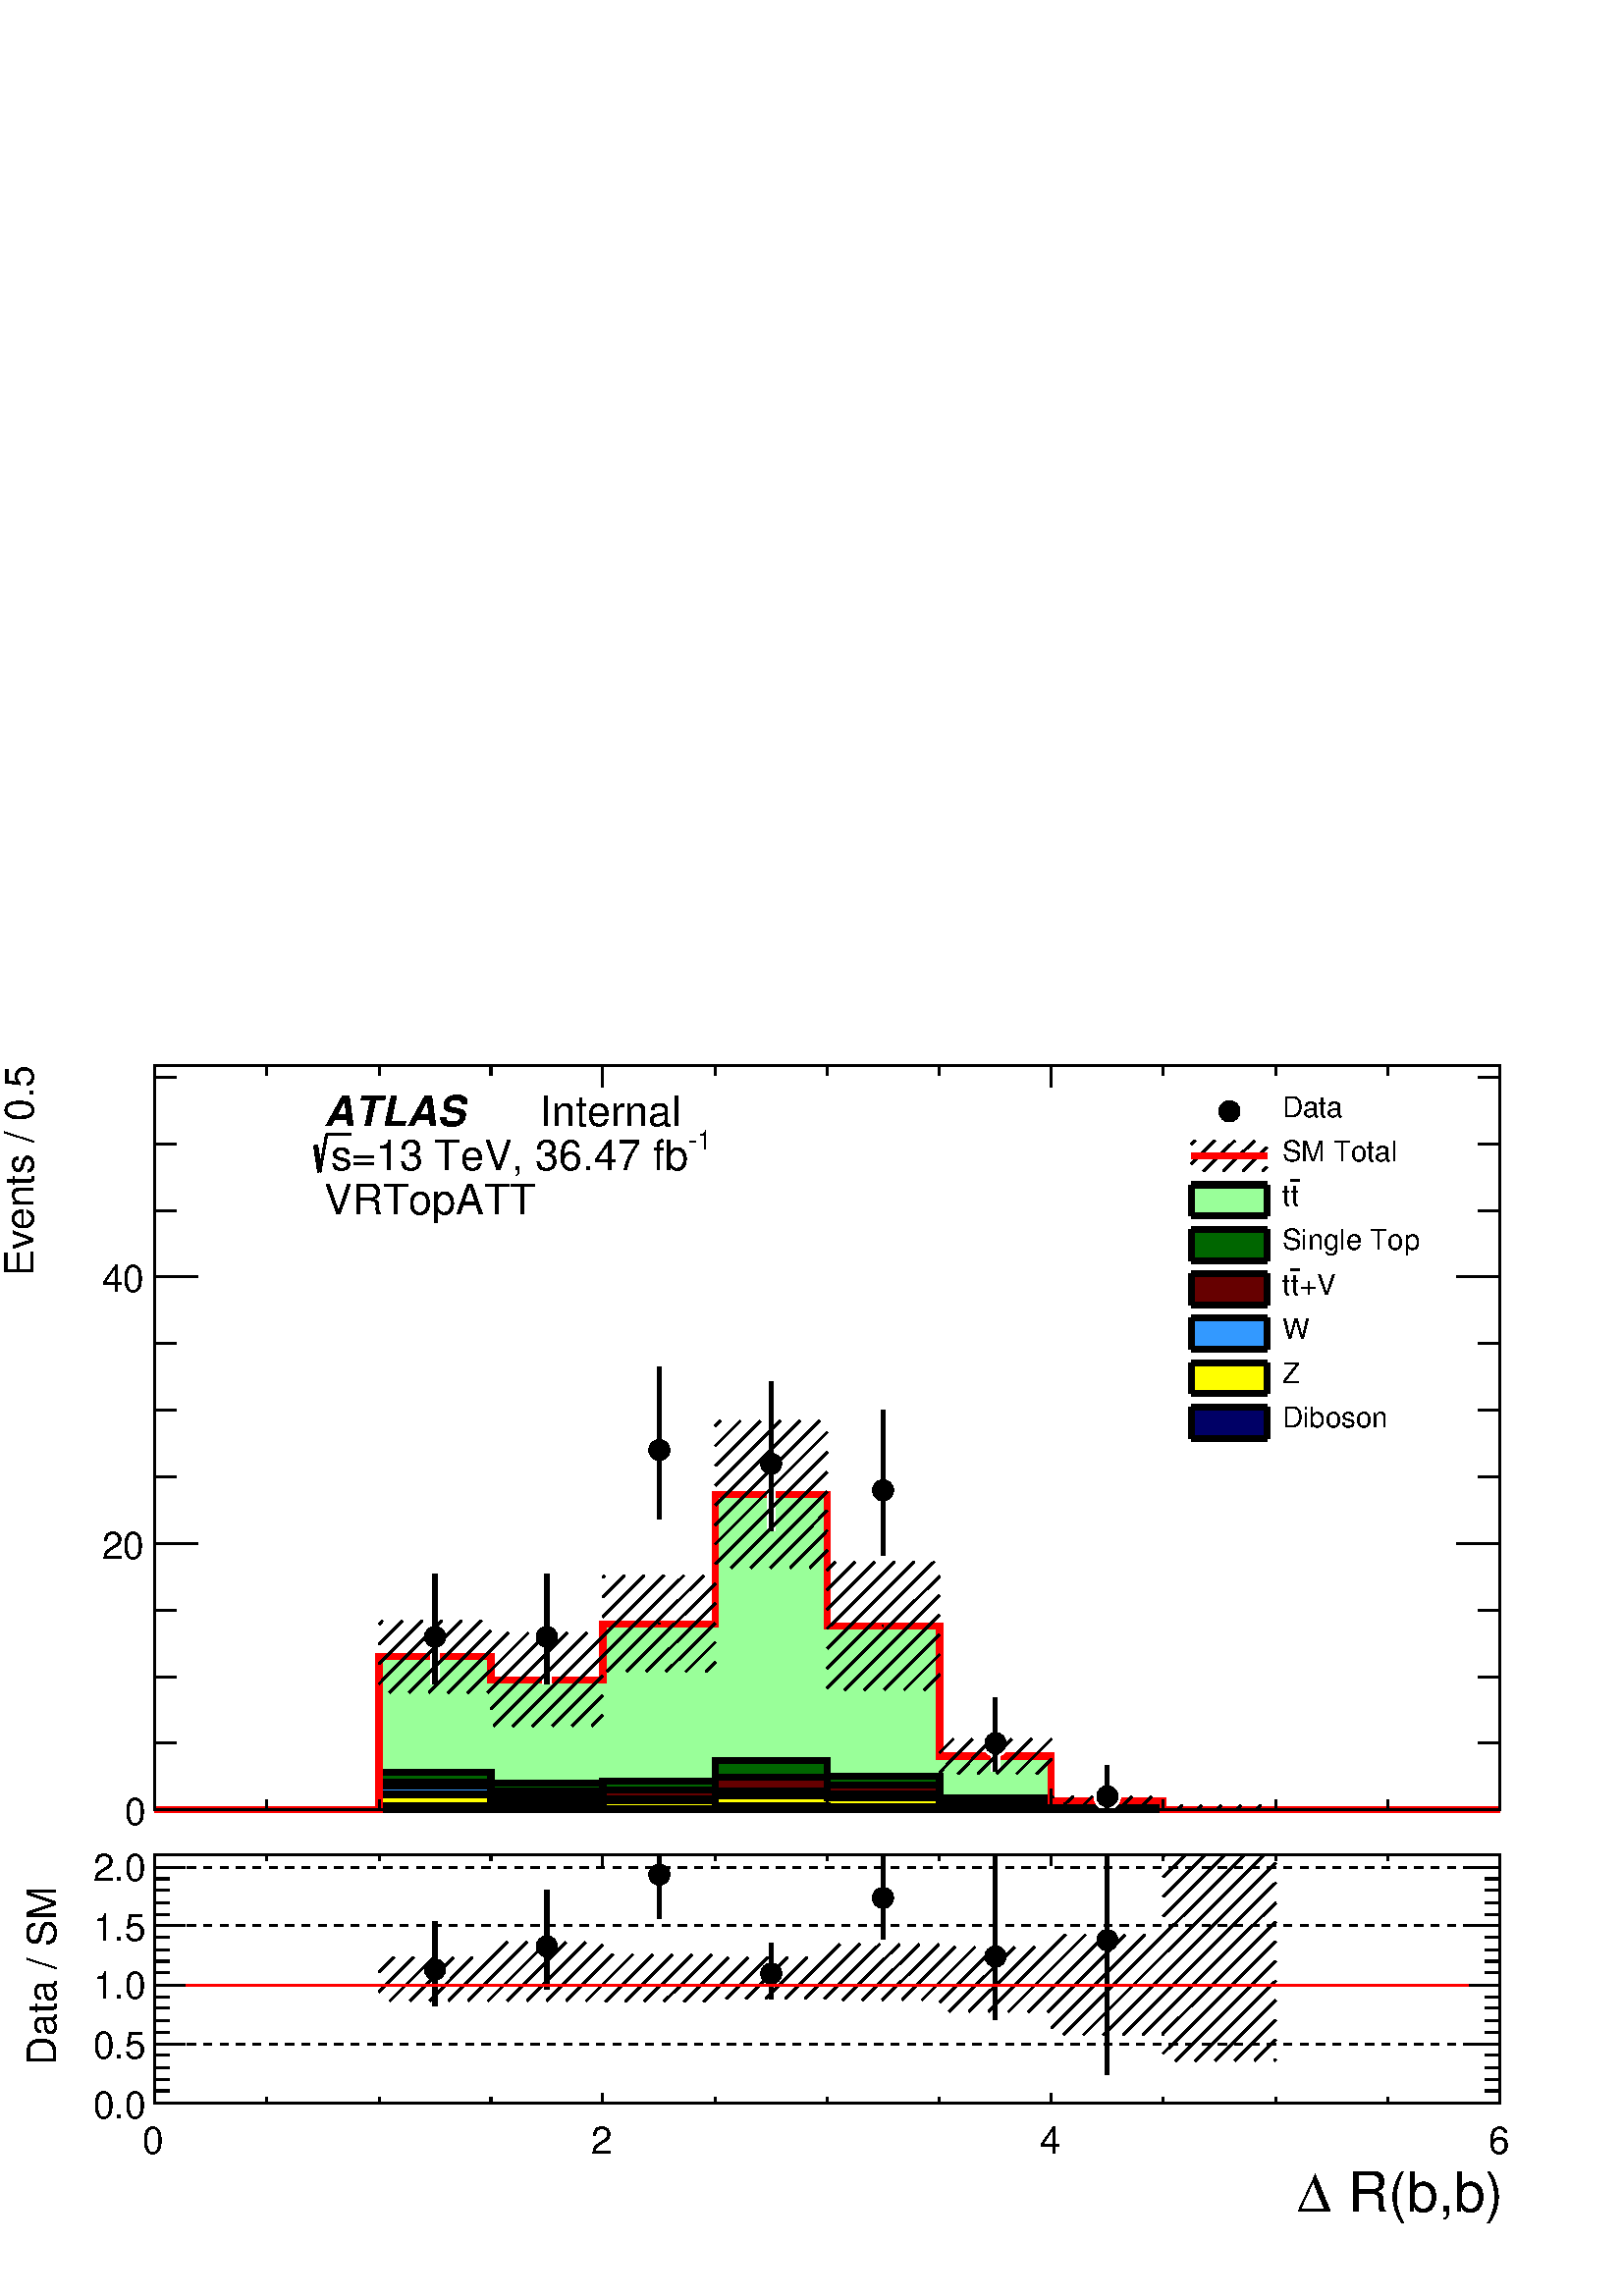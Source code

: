 %!PS-Adobe-2.0 EPSF-2.0
%%BoundingBox:  0 0 567 466
%%DocumentNeededResources: ProcSet (FontSetInit)
%%EndComments
%%BeginProlog
80 dict begin
/s {stroke} def /l {lineto} def /m {moveto} def /t {translate} def
/r {rotate} def /rl {roll}  def /R {repeat} def
/d {rlineto} def /rm {rmoveto} def /gr {grestore} def /f {eofill} def
/c {setrgbcolor} def /black {0 setgray} def /sd {setdash} def
/cl {closepath} def /sf {scalefont setfont} def /lw {setlinewidth} def
/box {m dup 0 exch d exch 0 d 0 exch neg d cl} def
/NC{systemdict begin initclip end}def/C{NC box clip newpath}def
/bl {box s} def /bf {gsave box gsave f grestore 1 lw [] 0 sd s grestore} def /Y { 0 exch d} def /X { 0 d} def 
/K {{pop pop 0 moveto} exch kshow} bind def
/ita {/ang 15 def gsave [1 0 ang dup sin exch cos div 1 0 0] concat} def 
/mp {newpath /y exch def /x exch def} def
/side {[w .77 mul w .23 mul] .385 w mul sd w 0 l currentpoint t -144 r} def
/mr {mp x y w2 0 360 arc} def /m24 {mr s} def /m20 {mr f} def
/mb {mp x y w2 add m w2 neg 0 d 0 w neg d w 0 d 0 w d cl} def
/mt {mp x y w2 add m w2 neg w neg d w 0 d cl} def
/m21 {mb f} def /m25 {mb s} def /m22 {mt f} def /m26{mt s} def
/m23 {mp x y w2 sub m w2 w d w neg 0 d cl f} def
/m27 {mp x y w2 add m w3 neg w2 neg d w3 w2 neg d w3 w2 d cl s} def
/m28 {mp x w2 sub y w2 sub w3 add m w3 0 d  0 w3 neg d w3 0 d 0 w3 d w3 0 d  0 w3 d w3 neg 0 d 0 w3 d w3 neg 0 d 0 w3 neg d w3 neg 0 d cl s } def
/m29 {mp gsave x w2 sub y w2 add w3 sub m currentpoint t 4 {side} repeat cl fill gr} def
/m30 {mp gsave x w2 sub y w2 add w3 sub m currentpoint t 4 {side} repeat cl s gr} def
/m31 {mp x y w2 sub m 0 w d x w2 sub y m w 0 d x w2 sub y w2 add m w w neg d x w2 sub y w2 sub m w w d s} def
/m32 {mp x y w2 sub m w2 w d w neg 0 d cl s} def
/m33 {mp x y w2 add m w3 neg w2 neg d w3 w2 neg d w3 w2 d cl f} def
/m34 {mp x w2 sub y w2 sub w3 add m w3 0 d  0 w3 neg d w3 0 d 0 w3 d w3 0 d  0 w3 d w3 neg 0 d 0 w3 d w3 neg 0 d 0 w3 neg d w3 neg 0 d cl f } def
/m2 {mp x y w2 sub m 0 w d x w2 sub y m w 0 d s} def
/m5 {mp x w2 sub y w2 sub m w w d x w2 sub y w2 add m w w neg d s} def
%%IncludeResource: ProcSet (FontSetInit)
%%IncludeResource: font Times-Roman
%%IncludeResource: font Times-Italic
%%IncludeResource: font Times-Bold
%%IncludeResource: font Times-BoldItalic
%%IncludeResource: font Helvetica
%%IncludeResource: font Helvetica-Oblique
%%IncludeResource: font Helvetica-Bold
%%IncludeResource: font Helvetica-BoldOblique
%%IncludeResource: font Courier
%%IncludeResource: font Courier-Oblique
%%IncludeResource: font Courier-Bold
%%IncludeResource: font Courier-BoldOblique
%%IncludeResource: font Symbol
%%IncludeResource: font ZapfDingbats
/reEncode {exch findfont dup length dict begin {1 index /FID eq  {pop pop} {def} ifelse } forall /Encoding exch def currentdict end dup /FontName get exch definefont pop } def [/Times-Bold /Times-Italic /Times-BoldItalic /Helvetica /Helvetica-Oblique
 /Helvetica-Bold /Helvetica-BoldOblique /Courier /Courier-Oblique /Courier-Bold /Courier-BoldOblique /Times-Roman /AvantGarde-Book /AvantGarde-BookOblique /AvantGarde-Demi /AvantGarde-DemiOblique /Bookman-Demi /Bookman-DemiItalic /Bookman-Light
 /Bookman-LightItalic /Helvetica-Narrow /Helvetica-Narrow-Bold /Helvetica-Narrow-BoldOblique /Helvetica-Narrow-Oblique /NewCenturySchlbk-Roman /NewCenturySchlbk-Bold /NewCenturySchlbk-BoldItalic /NewCenturySchlbk-Italic /Palatino-Bold
 /Palatino-BoldItalic /Palatino-Italic /Palatino-Roman ] {ISOLatin1Encoding reEncode } forall
%%EndProlog
%%BeginSetup
%%EndSetup
newpath  gsave  .25 .25 scale  gsave  0 0 t black[  ] 0 sd 3 lw 1 1 1 c 2268 1864 0 0 bf black 1 1 1 c 2268 1174 0 690 bf black 1 1 1 c 1973 1092 227 713 bf black 1973 1092 227 713 bl 1 1 1 c 1973 1092 227 713 bf black 1973 1092 227 713 bl 9 lw 1 1 1
 c black 227 713 m 1973 X s 3 lw 227 713 m 1973 X s
 gsave  2268 1174 0 690 C 2023.35 570.187 t 0 r /Helvetica findfont 58.706 sf 0 0 m ( R\(b,b\)) show NC gr 
 gsave  2268 1174 0 690 C 1987.51 570.187 t 0 r /Symbol findfont 58.706 sf 0 0 m (D) show NC gr  227 744 m -31 Y s 391 728 m -15 Y s 556 728 m -15 Y s 720 728 m -15 Y s 884 744 m -31 Y s 1049 728 m -15 Y s 1213 728 m -15 Y s 1378 728 m -15 Y s 1542
 744 m -31 Y s 1706 728 m -15 Y s 1871 728 m -15 Y s 2035 728 m -15 Y s 2200 744 m -31 Y s 227 1805 m 1973 X s 227 1774 m 31 Y s 391 1790 m 15 Y s 556 1790 m 15 Y s 720 1790 m 15 Y s 884 1774 m 31 Y s 1049 1790 m 15 Y s 1213 1790 m 15 Y s 1378 1790 m
 15 Y s 1542 1774 m 31 Y s 1706 1790 m 15 Y s 1871 1790 m 15 Y s 2035 1790 m 15 Y s 2200 1774 m 31 Y s 227 713 m 1092 Y s
 gsave  2268 1174 0 690 C 48.873 1495.52 t 90 r /Helvetica findfont 58.706 sf 0 0 m (Events / 0.5) show NC gr  290 713 m -63 X s 258 811 m -31 X s 258 908 m -31 X s 258 1006 m -31 X s 290 1104 m -63 X s 258 1202 m -31 X s 258 1299 m -31 X s 258
 1397 m -31 X s 290 1495 m -63 X s 290 1495 m -63 X s 258 1592 m -31 X s 258 1690 m -31 X s 258 1788 m -31 X s
 gsave  2268 1174 0 690 C 182.46 690.741 t 0 r /Helvetica findfont 55.445 sf 0 0 m (0) show NC gr 
 gsave  2268 1174 0 690 C 149.878 1081.73 t 0 r /Helvetica findfont 55.445 sf 0 0 m (20) show NC gr 
 gsave  2268 1174 0 690 C 149.878 1472.71 t 0 r /Helvetica findfont 55.445 sf 0 0 m (40) show NC gr  2200 713 m 1092 Y s 2136 713 m 64 X s 2168 811 m 32 X s 2168 908 m 32 X s 2168 1006 m 32 X s 2136 1104 m 64 X s 2168 1202 m 32 X s 2168 1299 m 32 X s
 2168 1397 m 32 X s 2136 1495 m 64 X s 2136 1495 m 64 X s 2168 1592 m 32 X s 2168 1690 m 32 X s 2168 1788 m 32 X s 9 lw 0.6 1 0.6 c 3 lw 227 713 m 329 X 225 Y 164 X -34 Y 164 X 82 Y 165 X 190 Y 164 X -193 Y 165 X -191 Y 164 X -65 Y 164 X -13 Y 165 X
 -1 Y 329 X f 9 lw black 0.6 1 0.6 c black 227 713 m 329 X 225 Y 164 X -34 Y 164 X 82 Y 165 X 190 Y 164 X -193 Y 165 X -191 Y 164 X -65 Y 164 X -13 Y 165 X -1 Y 329 X s 0.999 0.999 0.999 c 0 0.4 0 c 3 lw 0.999 0.999 0.999 c 227 713 m 329 X 55 Y 164 X
 -16 Y 164 X 3 Y 165 X 31 Y 164 X -24 Y 165 X -32 Y 164 X -13 Y 164 X -3 Y 165 X -1 Y 329 X f 9 lw black 0.999 0.999 0.999 c black 227 713 m 329 X 55 Y 164 X -16 Y 164 X 3 Y 165 X 31 Y 164 X -24 Y 165 X -32 Y 164 X -13 Y 164 X -3 Y 165 X -1 Y 329 X s
 1 1 1 c 0 0.4 0 c black 227 713 m 329 X 55 Y 164 X -16 Y 164 X 3 Y 165 X 31 Y 164 X -24 Y 165 X -32 Y 164 X -13 Y 164 X -3 Y 165 X -1 Y 329 X s 0 0.4 0 c 3 lw 227 713 m 329 X 55 Y 164 X -16 Y 164 X 3 Y 165 X 31 Y 164 X -24 Y 165 X -32 Y 164 X -13 Y
 164 X -3 Y 165 X -1 Y 329 X f 9 lw black 0 0.4 0 c black 227 713 m 329 X 55 Y 164 X -16 Y 164 X 3 Y 165 X 31 Y 164 X -24 Y 165 X -32 Y 164 X -13 Y 164 X -3 Y 165 X -1 Y 329 X s 0.999 0.999 0.999 c 0.4 0 0 c 3 lw 0.999 0.999 0.999 c 227 713 m 329 X
 41 Y 164 X -13 Y 164 X 1 Y 165 X 19 Y 164 X -12 Y 165 X -22 Y 164 X -12 Y 164 X -2 Y 494 X f 9 lw black 0.999 0.999 0.999 c black 227 713 m 329 X 41 Y 164 X -13 Y 164 X 1 Y 165 X 19 Y 164 X -12 Y 165 X -22 Y 164 X -12 Y 164 X -2 Y 494 X s 1 1 1 c
 0.4 0 0 c black 227 713 m 329 X 41 Y 164 X -13 Y 164 X 1 Y 165 X 19 Y 164 X -12 Y 165 X -22 Y 164 X -12 Y 164 X -2 Y 494 X s 0.4 0 0 c 3 lw 227 713 m 329 X 41 Y 164 X -13 Y 164 X 1 Y 165 X 19 Y 164 X -12 Y 165 X -22 Y 164 X -12 Y 164 X -2 Y 494 X f
 9 lw black 0.4 0 0 c black 227 713 m 329 X 41 Y 164 X -13 Y 164 X 1 Y 165 X 19 Y 164 X -12 Y 165 X -22 Y 164 X -12 Y 164 X -2 Y 494 X s 0.999 0.999 0.999 c 0.2 0.6 1 c 3 lw 0.999 0.999 0.999 c 227 713 m 329 X 35 Y 164 X -16 Y 164 X -3 Y 165 X 12 Y
 164 X -4 Y 165 X -14 Y 164 X -8 Y 164 X -2 Y 494 X f 9 lw black 0.999 0.999 0.999 c black 227 713 m 329 X 35 Y 164 X -16 Y 164 X -3 Y 165 X 12 Y 164 X -4 Y 165 X -14 Y 164 X -8 Y 164 X -2 Y 494 X s 1 1 1 c 0.2 0.6 1 c black 227 713 m 329 X 35 Y 164
 X -16 Y 164 X -3 Y 165 X 12 Y 164 X -4 Y 165 X -14 Y 164 X -8 Y 164 X -2 Y 494 X s 0.2 0.6 1 c 3 lw 227 713 m 329 X 35 Y 164 X -16 Y 164 X -3 Y 165 X 12 Y 164 X -4 Y 165 X -14 Y 164 X -8 Y 164 X -2 Y 494 X f 9 lw black 0.2 0.6 1 c black 227 713 m
 329 X 35 Y 164 X -16 Y 164 X -3 Y 165 X 12 Y 164 X -4 Y 165 X -14 Y 164 X -8 Y 164 X -2 Y 494 X s 0.999 0.999 0.999 c 1 1 0 c 3 lw 0.999 0.999 0.999 c 227 713 m 329 X 23 Y 164 X -14 Y 164 X 5 Y 165 X 7 Y 164 X -3 Y 165 X -12 Y 164 X -4 Y 164 X -2 Y
 494 X f 9 lw black 0.999 0.999 0.999 c black 227 713 m 329 X 23 Y 164 X -14 Y 164 X 5 Y 165 X 7 Y 164 X -3 Y 165 X -12 Y 164 X -4 Y 164 X -2 Y 494 X s 1 1 1 c 1 1 0 c black 227 713 m 329 X 23 Y 164 X -14 Y 164 X 5 Y 165 X 7 Y 164 X -3 Y 165 X -12 Y
 164 X -4 Y 164 X -2 Y 494 X s 1 1 0 c 3 lw 227 713 m 329 X 23 Y 164 X -14 Y 164 X 5 Y 165 X 7 Y 164 X -3 Y 165 X -12 Y 164 X -4 Y 164 X -2 Y 494 X f 9 lw black 1 1 0 c black 227 713 m 329 X 23 Y 164 X -14 Y 164 X 5 Y 165 X 7 Y 164 X -3 Y 165 X -12 Y
 164 X -4 Y 164 X -2 Y 494 X s 0.999 0.999 0.999 c 0 0 0.4 c 3 lw 0.999 0.999 0.999 c 227 713 m 329 X 6 Y 164 X -5 Y 164 X 1 Y 165 X 4 Y 164 X -2 Y 165 X -1 Y 164 X -3 Y 658 X f 9 lw black 0.999 0.999 0.999 c black 227 713 m 329 X 6 Y 164 X -5 Y 164
 X 1 Y 165 X 4 Y 164 X -2 Y 165 X -1 Y 164 X -3 Y 658 X s 1 1 1 c 0 0 0.4 c black 227 713 m 329 X 6 Y 164 X -5 Y 164 X 1 Y 165 X 4 Y 164 X -2 Y 165 X -1 Y 164 X -3 Y 658 X s 0 0 0.4 c 3 lw 227 713 m 329 X 6 Y 164 X -5 Y 164 X 1 Y 165 X 4 Y 164 X -2 Y
 165 X -1 Y 164 X -3 Y 658 X f 9 lw black 0 0 0.4 c black 227 713 m 329 X 6 Y 164 X -5 Y 164 X 1 Y 165 X 4 Y 164 X -2 Y 165 X -1 Y 164 X -3 Y 658 X s 3 lw 227 713 m 1973 X s 227 744 m -31 Y s 391 728 m -15 Y s 556 728 m -15 Y s 720 728 m -15 Y s 884
 744 m -31 Y s 1049 728 m -15 Y s 1213 728 m -15 Y s 1378 728 m -15 Y s 1542 744 m -31 Y s 1706 728 m -15 Y s 1871 728 m -15 Y s 2035 728 m -15 Y s 2200 744 m -31 Y s 227 1805 m 1973 X s 227 1774 m 31 Y s 391 1790 m 15 Y s 556 1790 m 15 Y s 720 1790
 m 15 Y s 884 1774 m 31 Y s 1049 1790 m 15 Y s 1213 1790 m 15 Y s 1378 1790 m 15 Y s 1542 1774 m 31 Y s 1706 1790 m 15 Y s 1871 1790 m 15 Y s 2035 1790 m 15 Y s 2200 1774 m 31 Y s 227 713 m 1092 Y s 290 713 m -63 X s 258 811 m -31 X s 258 908 m -31 X
 s 258 1006 m -31 X s 290 1104 m -63 X s 258 1202 m -31 X s 258 1299 m -31 X s 258 1397 m -31 X s 290 1495 m -63 X s 290 1495 m -63 X s 258 1592 m -31 X s 258 1690 m -31 X s 258 1788 m -31 X s 2200 713 m 1092 Y s 2136 713 m 64 X s 2168 811 m 32 X s
 2168 908 m 32 X s 2168 1006 m 32 X s 2136 1104 m 64 X s 2168 1202 m 32 X s 2168 1299 m 32 X s 2168 1397 m 32 X s 2136 1495 m 64 X s 2136 1495 m 64 X s 2168 1592 m 32 X s 2168 1690 m 32 X s 2168 1788 m 32 X s 1 0 0 c 9 lw 1 1 1 c black 1 0 0 c 227
 713 m 329 X 225 Y 164 X -34 Y 164 X 82 Y 165 X 190 Y 164 X -193 Y 165 X -191 Y 164 X -65 Y 164 X -13 Y 165 X -1 Y 329 X s 1 1 1 c 12 lw 638 967 m 92 Y s 638 967 m -69 Y s 802 967 m 92 Y s 802 967 m -69 Y s 967 1241 m 122 Y s 967 1241 m -101 Y s 1131
 1221 m 121 Y s 1131 1221 m -99 Y s 1295 1182 m 117 Y s 1295 1182 m -95 Y s 1460 811 m 66 Y s 1460 811 m -42 Y s 1624 733 m 45 Y s 1624 733 m -17 Y s black 1 1 1 c 3 lw /w 39 def /w2 {w 2 div} def /w3 {w 3 div} def 638 967 802 967 967 1241 1131 1221
 1295 1182 1460 811 1624 733 7 { m20} R 12 lw black 6 lw 638 967 m 92 Y s 638 967 m -69 Y s 802 967 m 92 Y s 802 967 m -69 Y s 967 1241 m 122 Y s 967 1241 m -101 Y s 1131 1221 m 121 Y s 1131 1221 m -99 Y s 1295 1182 m 117 Y s 1295 1182 m -95 Y s 1460
 811 m 66 Y s 1460 811 m -42 Y s 1624 733 m 45 Y s 1624 733 m -17 Y s 3 lw /w 31 def /w2 {w 2 div} def /w3 {w 3 div} def 638 967 802 967 967 1241 1131 1221 1295 1182 1460 811 1624 733 7 { m20} R 6 lw 1 0 0 c 9 lw black 3 lw 370 713 m cl s 341 713 m
 cl s 312 713 m cl s 283 713 m cl s 254 713 m cl s 9 lw 1 0 0 c 3 lw black 543 713 m cl s 514 713 m cl s 485 713 m cl s 456 713 m cl s 428 713 m cl s 399 713 m cl s 9 lw 1 0 0 c 3 lw black 720 890 m -5 -5 d s 720 918 m -34 -33 d s 720 947 m -63 -62 d
 s 720 976 m -91 -91 d s 706 991 m -106 -106 d s 677 991 m -106 -106 d s 648 991 m -92 -93 d s 619 991 m -63 -64 d s 590 991 m -34 -35 d s 561 991 m -5 -6 d s 9 lw 1 0 0 c 3 lw black /w 2 def /w2 {w 2 div} def /w3 {w 3 div} def 638 938 m20 9 lw 3 lw
 884 852 m -16 -16 d s 884 881 m -45 -45 d s 884 910 m -74 -74 d s 884 939 m -103 -103 d s 884 967 m -132 -131 d s 861 973 m -137 -137 d s 832 973 m -112 -112 d s 803 973 m -83 -83 d s 775 973 m -55 -55 d s 746 973 m -26 -26 d s 9 lw 1 0 0 c 3 lw
 black 802 904 m20 9 lw 3 lw 1049 930 m -14 -14 d s 1049 959 m -43 -43 d s 1049 987 m -72 -71 d s 1049 1016 m -101 -100 d s 1049 1045 m -130 -129 d s 1032 1057 m -142 -141 d s 1003 1057 m -119 -118 d s 974 1057 m -90 -90 d s 945 1057 m -61 -61 d s
 916 1057 m -32 -32 d s 887 1057 m -3 -3 d s 9 lw 1 0 0 c 3 lw black 967 986 m20 9 lw 3 lw 1213 1094 m -25 -26 d s 1213 1123 m -54 -55 d s 1213 1152 m -83 -84 d s 1213 1180 m -112 -112 d s 1213 1209 m -141 -141 d s 1213 1238 m -164 -164 d s 1213 1267
 m -164 -164 d s 1202 1284 m -153 -153 d s 1173 1284 m -124 -124 d s 1144 1284 m -95 -95 d s 1115 1284 m -66 -66 d s 1086 1284 m -37 -37 d s 1057 1284 m -8 -8 d s 9 lw 1 0 0 c 3 lw black 1131 1176 m20 9 lw 3 lw 1378 912 m -23 -23 d s 1378 941 m -52
 -52 d s 1378 970 m -81 -81 d s 1378 999 m -110 -110 d s 1378 1028 m -139 -139 d s 1378 1056 m -165 -164 d s 1370 1077 m -157 -156 d s 1341 1077 m -128 -127 d s 1312 1077 m -99 -98 d s 1283 1077 m -70 -70 d s 1254 1077 m -41 -41 d s 1225 1077 m -12
 -12 d s 9 lw 1 0 0 c 3 lw black 1295 983 m20 9 lw 3 lw 1542 788 m -22 -22 d s 1542 817 m -51 -51 d s 1513 817 m -51 -51 d s 1484 817 m -50 -51 d s 1455 817 m -50 -51 d s 1426 817 m -48 -49 d s 1398 817 m -20 -20 d s 9 lw 1 0 0 c 3 lw black 1460 792
 m20 9 lw 3 lw 1706 722 m -1 Y s 1689 733 m -12 -12 d s 1660 733 m -12 -12 d s 1631 733 m -12 -12 d s 1602 733 m -12 -12 d s 1574 733 m -13 -12 d s 1545 733 m -3 -2 d s 9 lw 1 0 0 c 3 lw black 1624 727 m20 9 lw 3 lw 1871 713 m s 1849 720 m -7 -7 d s
 1820 720 m -7 -7 d s 1791 720 m -7 -7 d s 1762 720 m -7 -7 d s 1734 720 m -8 -7 d s 9 lw 1 0 0 c 3 lw black 1789 714 m20 9 lw 3 lw 2015 713 m cl s 1986 713 m cl s 1957 713 m cl s 1929 713 m cl s 1900 713 m cl s 9 lw 1 0 0 c 3 lw black 2188 713 m cl
 s 2159 713 m cl s 2131 713 m cl s 2102 713 m cl s 2073 713 m cl s 2044 713 m cl s 9 lw 1 0 0 c black 3 lw 227 713 m 1973 X s 227 744 m -31 Y s 391 728 m -15 Y s 556 728 m -15 Y s 720 728 m -15 Y s 884 744 m -31 Y s 1049 728 m -15 Y s 1213 728 m -15
 Y s 1378 728 m -15 Y s 1542 744 m -31 Y s 1706 728 m -15 Y s 1871 728 m -15 Y s 2035 728 m -15 Y s 2200 744 m -31 Y s 227 1805 m 1973 X s 227 1774 m 31 Y s 391 1790 m 15 Y s 556 1790 m 15 Y s 720 1790 m 15 Y s 884 1774 m 31 Y s 1049 1790 m 15 Y s
 1213 1790 m 15 Y s 1378 1790 m 15 Y s 1542 1774 m 31 Y s 1706 1790 m 15 Y s 1871 1790 m 15 Y s 2035 1790 m 15 Y s 2200 1774 m 31 Y s 227 713 m 1092 Y s 290 713 m -63 X s 258 811 m -31 X s 258 908 m -31 X s 258 1006 m -31 X s 290 1104 m -63 X s 258
 1202 m -31 X s 258 1299 m -31 X s 258 1397 m -31 X s 290 1495 m -63 X s 290 1495 m -63 X s 258 1592 m -31 X s 258 1690 m -31 X s 258 1788 m -31 X s 2200 713 m 1092 Y s 2136 713 m 64 X s 2168 811 m 32 X s 2168 908 m 32 X s 2168 1006 m 32 X s 2136
 1104 m 64 X s 2168 1202 m 32 X s 2168 1299 m 32 X s 2168 1397 m 32 X s 2136 1495 m 64 X s 2136 1495 m 64 X s 2168 1592 m 32 X s 2168 1690 m 32 X s 2168 1788 m 32 X s
 gsave  2268 1864 0 0 C 1879.99 1730.11 t 0 r /Helvetica findfont 42.357 sf 0 0 m (Data) show NC gr  /w 31 def /w2 {w 2 div} def /w3 {w 3 div} def 1803 1738 m20
 gsave  2268 1864 0 0 C 1879.99 1664.95 t 0 r /Helvetica findfont 42.357 sf 0 0 m (SM Total) show NC gr  1858 1656 m -6 -6 d s 1858 1685 m -35 -35 d s 1840 1695 m -46 -45 d s 1811 1695 m -46 -45 d s 1782 1695 m -35 -34 d s 1753 1695 m -6 -5 d s 1 0
 0 c 9 lw 1747 1673 m 111 X s black
 gsave  2268 1864 0 0 C 1893.02 1599.78 t 0 r /Helvetica findfont 42.357 sf 0 0 m (t) show NC gr  3 lw 1893 1636 m 13 X s
 gsave  2268 1864 0 0 C 1879.99 1599.78 t 0 r /Helvetica findfont 42.357 sf 0 0 m (t) show NC gr  0.6 1 0.6 c 1747 1585 m 111 X 45 Y -111 X f black 9 lw 1747 1630 m 111 X s 1747 1585 m 111 X s 1858 1585 m 45 Y s 1747 1585 m 45 Y s
 gsave  2268 1864 0 0 C 1879.99 1534.62 t 0 r /Helvetica findfont 42.357 sf 0 0 m (Single Top) show NC gr  0 0.4 0 c 3 lw 1747 1519 m 111 X 46 Y -111 X f 9 lw black 1747 1565 m 111 X s 1747 1519 m 111 X s 1858 1519 m 46 Y s 1747 1519 m 46 Y s
 gsave  2268 1864 0 0 C 1906.05 1469.45 t 0 r /Helvetica findfont 42.357 sf 0 0 m (+V) show NC gr 
 gsave  2268 1864 0 0 C 1893.02 1469.45 t 0 r /Helvetica findfont 42.357 sf 0 0 m (t) show NC gr  3 lw 1893 1505 m 13 X s
 gsave  2268 1864 0 0 C 1879.99 1469.45 t 0 r /Helvetica findfont 42.357 sf 0 0 m (t) show NC gr  0.4 0 0 c 1747 1454 m 111 X 46 Y -111 X f black 9 lw 1747 1500 m 111 X s 1747 1454 m 111 X s 1858 1454 m 46 Y s 1747 1454 m 46 Y s
 gsave  2268 1864 0 0 C 1879.99 1404.29 t 0 r /Helvetica findfont 42.357 sf 0 0 m (W) show NC gr  0.2 0.6 1 c 3 lw 1747 1389 m 111 X 46 Y -111 X f 9 lw black 1747 1435 m 111 X s 1747 1389 m 111 X s 1858 1389 m 46 Y s 1747 1389 m 46 Y s
 gsave  2268 1864 0 0 C 1879.99 1339.13 t 0 r /Helvetica findfont 42.357 sf 0 0 m (Z) show NC gr  1 1 0 c 3 lw 1747 1324 m 111 X 45 Y -111 X f 9 lw black 1747 1369 m 111 X s 1747 1324 m 111 X s 1858 1324 m 45 Y s 1747 1324 m 45 Y s
 gsave  2268 1864 0 0 C 1879.99 1273.96 t 0 r /Helvetica findfont 42.357 sf 0 0 m (Diboson) show NC gr  0 0 0.4 c 3 lw 1747 1258 m 111 X 46 Y -111 X f 9 lw black 1747 1304 m 111 X s 1747 1258 m 111 X s 1858 1258 m 46 Y s 1747 1258 m 46 Y s
 gsave  2268 1864 0 0 C 475.699 1717.08 t 0 r /Helvetica-BoldOblique findfont 61.906 sf 0 0 m (ATLAS) show NC gr 
 gsave  2268 1864 0 0 C 791.746 1717.08 t 0 r /Helvetica findfont 61.906 sf 0 0 m (Internal) show NC gr 
 gsave  2268 1864 0 0 C 1010.05 1681.24 t 0 r /Helvetica findfont 39.099 sf 0 0 m (\2551) show NC gr 
 gsave  2268 1864 0 0 C 514.798 1651.91 t 0 r /Helvetica findfont 61.906 sf 0 0 m (=13 TeV, 36.47 fb) show NC gr 
 gsave  2268 1864 0 0 C 485.474 1651.91 t 0 r /Helvetica findfont 61.906 sf 0 0 m (s) show NC gr  6 lw 463 1688 m 6 -39 d s 3 lw 469 1649 m 10 55 d s 479 1704 m 36 X s
 gsave  2268 1864 0 0 C 475.699 1586.75 t 0 r /Helvetica findfont 61.906 sf 0 0 m (VRTopATT) show NC gr  1 1 1 c 2268 559 0 93 bf black 1 1 1 c 1973 364 227 283 bf black 1973 364 227 283 bl 1 1 1 c 1973 364 227 283 bf black 1973 364 227 283 bl 227
 283 m 1973 X s
 gsave  2268 559 0 93 C 1954.93 123.812 t 0 r /Helvetica findfont 81.741 sf 0 0 m ( R\(b,b\)) show NC gr 
 gsave  2268 559 0 93 C 1902.8 123.812 t 0 r /Symbol findfont 81.741 sf 0 0 m (D) show NC gr  227 298 m -15 Y s 391 291 m -8 Y s 556 291 m -8 Y s 720 291 m -8 Y s 884 298 m -15 Y s 1049 291 m -8 Y s 1213 291 m -8 Y s 1378 291 m -8 Y s 1542 298 m -15
 Y s 1706 291 m -8 Y s 1871 291 m -8 Y s 2035 291 m -8 Y s 2200 298 m -15 Y s
 gsave  2268 559 0 93 C 208.526 208.526 t 0 r /Helvetica findfont 55.584 sf 0 0 m (0) show NC gr 
 gsave  2268 559 0 93 C 866.685 208.526 t 0 r /Helvetica findfont 55.584 sf 0 0 m (2) show NC gr 
 gsave  2268 559 0 93 C 1524.84 208.526 t 0 r /Helvetica findfont 55.584 sf 0 0 m (4) show NC gr 
 gsave  2268 559 0 93 C 2183 208.526 t 0 r /Helvetica findfont 55.584 sf 0 0 m (6) show NC gr  227 647 m 1973 X s 227 632 m 15 Y s 391 639 m 8 Y s 556 639 m 8 Y s 720 639 m 8 Y s 884 632 m 15 Y s 1049 639 m 8 Y s 1213 639 m 8 Y s 1378 639 m 8 Y s
 1542 632 m 15 Y s 1706 639 m 8 Y s 1871 639 m 8 Y s 2035 639 m 8 Y s 2200 632 m 15 Y s 227 283 m 364 Y s
 gsave  2268 559 0 93 C 81.455 338.854 t 90 r /Helvetica findfont 58.854 sf 0 0 m (Data / SM) show NC gr  271 283 m -44 X s 249 301 m -22 X s 249 318 m -22 X s 249 335 m -22 X s 249 353 m -22 X s 271 370 m -44 X s 249 387 m -22 X s 249 404 m -22 X
 s 249 422 m -22 X s 249 439 m -22 X s 271 456 m -44 X s 249 474 m -22 X s 249 491 m -22 X s 249 508 m -22 X s 249 526 m -22 X s 271 543 m -44 X s 249 560 m -22 X s 249 577 m -22 X s 249 595 m -22 X s 249 612 m -22 X s 271 629 m -44 X s 271 629 m -44
 X s 249 647 m -22 X s
 gsave  2268 559 0 93 C 136.845 260.657 t 0 r /Helvetica findfont 55.584 sf 0 0 m (0.0) show NC gr 
 gsave  2268 559 0 93 C 136.845 348.629 t 0 r /Helvetica findfont 55.584 sf 0 0 m (0.5) show NC gr 
 gsave  2268 559 0 93 C 136.845 436.601 t 0 r /Helvetica findfont 55.584 sf 0 0 m (1.0) show NC gr 
 gsave  2268 559 0 93 C 136.845 521.314 t 0 r /Helvetica findfont 55.584 sf 0 0 m (1.5) show NC gr 
 gsave  2268 559 0 93 C 136.845 609.286 t 0 r /Helvetica findfont 55.584 sf 0 0 m (2.0) show NC gr  2200 283 m 364 Y s 2155 283 m 45 X s 2178 301 m 22 X s 2178 318 m 22 X s 2178 335 m 22 X s 2178 353 m 22 X s 2155 370 m 45 X s 2178 387 m 22 X s 2178
 404 m 22 X s 2178 422 m 22 X s 2178 439 m 22 X s 2155 456 m 45 X s 2178 474 m 22 X s 2178 491 m 22 X s 2178 508 m 22 X s 2178 526 m 22 X s 2155 543 m 45 X s 2178 560 m 22 X s 2178 577 m 22 X s 2178 595 m 22 X s 2178 612 m 22 X s 2155 629 m 45 X s
 2155 629 m 45 X s 2178 647 m 22 X s 6 lw 3 lw 720 437 m -4 -4 d s 720 466 m -33 -33 d s 720 495 m -62 -62 d s 693 497 m -63 -64 d s 665 497 m -64 -64 d s 636 497 m -64 -64 d s 607 497 m -51 -51 d s 578 497 m -22 -22 d s 6 lw 3 lw 884 457 m -24 -24 d
 s 884 486 m -53 -53 d s 884 515 m -82 -82 d s 859 519 m -86 -86 d s 830 519 m -86 -86 d s 802 519 m -82 -82 d s 773 519 m -53 -53 d s 744 519 m -24 -24 d s 6 lw 3 lw 1049 448 m -17 -16 d s 1049 477 m -46 -45 d s 1044 501 m -70 -69 d s 1015 501 m -70
 -69 d s 986 501 m -69 -69 d s 957 501 m -69 -69 d s 928 501 m -44 -44 d s 899 501 m -15 -15 d s 6 lw 3 lw 1213 440 m -4 -4 d s 1213 469 m -32 -33 d s 1213 497 m -61 -61 d s 1184 497 m -61 -61 d s 1155 497 m -61 -61 d s 1126 497 m -61 -61 d s 1097
 497 m -48 -49 d s 1068 497 m -19 -20 d s 6 lw 3 lw 1378 460 m -26 -26 d s 1378 489 m -55 -55 d s 1377 516 m -83 -82 d s 1348 516 m -83 -82 d s 1319 516 m -83 -82 d s 1290 516 m -77 -76 d s 1261 516 m -48 -47 d s 1232 516 m -19 -19 d s 6 lw 3 lw 1542
 422 m -5 -5 d s 1542 451 m -34 -34 d s 1542 480 m -63 -63 d s 1542 509 m -92 -92 d s 1517 512 m -96 -95 d s 1488 512 m -96 -95 d s 1459 512 m -81 -81 d s 1430 512 m -52 -52 d s 1401 512 m -23 -23 d s 6 lw 3 lw 1706 385 m -1 -2 d s 1706 413 m -30 -30
 d s 1706 442 m -59 -59 d s 1706 471 m -88 -88 d s 1706 500 m -117 -117 d s 1706 529 m -146 -146 d s 1679 530 m -137 -137 d s 1650 530 m -108 -108 d s 1621 530 m -79 -79 d s 1592 530 m -50 -50 d s 1563 530 m -21 -21 d s 6 lw 3 lw 1871 347 m -2 -2 d s
 1871 376 m -31 -31 d s 1871 405 m -60 -60 d s 1871 434 m -89 -89 d s 1871 462 m -118 -117 d s 1871 491 m -147 -146 d s 1871 520 m -165 -164 d s 1871 549 m -165 -164 d s 1871 577 m -165 -164 d s 1871 606 m -165 -164 d s 1871 635 m -165 -164 d s 1854
 647 m -148 -147 d s 1825 647 m -119 -118 d s 1796 647 m -90 -90 d s 1767 647 m -61 -61 d s 1738 647 m -32 -32 d s 1709 647 m -3 -3 d s 6 lw 638 479 m 71 Y s 638 479 m -54 Y s 802 513 m 83 Y s 802 513 m -63 Y s 967 618 m 29 Y s 967 618 m -64 Y s 1131
 473 m 45 Y s 1131 473 m -37 Y s 1295 584 m 63 Y s 1295 584 m -61 Y s 1460 498 m 146 Y s 1460 498 m -93 Y s 1624 522 m 125 Y s 1624 522 m -198 Y s 3 lw 638 479 802 513 967 618 1131 473 1295 584 1460 498 1624 522 7 { m20} R 6 lw[  12 12 ] 0 sd 3 lw
 227 370 m 1973 X s 1 0 0 c[  ] 0 sd 227 456 m 1973 X s black[  12 12 ] 0 sd 227 543 m 1973 X s 227 629 m 1973 X s[  ] 0 sd 227 283 m 1973 X s 227 298 m -15 Y s 391 291 m -8 Y s 556 291 m -8 Y s 720 291 m -8 Y s 884 298 m -15 Y s 1049 291 m -8 Y s
 1213 291 m -8 Y s 1378 291 m -8 Y s 1542 298 m -15 Y s 1706 291 m -8 Y s 1871 291 m -8 Y s 2035 291 m -8 Y s 2200 298 m -15 Y s 227 647 m 1973 X s 227 632 m 15 Y s 391 639 m 8 Y s 556 639 m 8 Y s 720 639 m 8 Y s 884 632 m 15 Y s 1049 639 m 8 Y s
 1213 639 m 8 Y s 1378 639 m 8 Y s 1542 632 m 15 Y s 1706 639 m 8 Y s 1871 639 m 8 Y s 2035 639 m 8 Y s 2200 632 m 15 Y s 227 283 m 364 Y s 271 283 m -44 X s 249 301 m -22 X s 249 318 m -22 X s 249 335 m -22 X s 249 353 m -22 X s 271 370 m -44 X s
 249 387 m -22 X s 249 404 m -22 X s 249 422 m -22 X s 249 439 m -22 X s 271 456 m -44 X s 249 474 m -22 X s 249 491 m -22 X s 249 508 m -22 X s 249 526 m -22 X s 271 543 m -44 X s 249 560 m -22 X s 249 577 m -22 X s 249 595 m -22 X s 249 612 m -22 X
 s 271 629 m -44 X s 271 629 m -44 X s 249 647 m -22 X s 2200 283 m 364 Y s 2155 283 m 45 X s 2178 301 m 22 X s 2178 318 m 22 X s 2178 335 m 22 X s 2178 353 m 22 X s 2155 370 m 45 X s 2178 387 m 22 X s 2178 404 m 22 X s 2178 422 m 22 X s 2178 439 m
 22 X s 2155 456 m 45 X s 2178 474 m 22 X s 2178 491 m 22 X s 2178 508 m 22 X s 2178 526 m 22 X s 2155 543 m 45 X s 2178 560 m 22 X s 2178 577 m 22 X s 2178 595 m 22 X s 2178 612 m 22 X s 2155 629 m 45 X s 2155 629 m 45 X s 2178 647 m 22 X s
 gr  gr showpage
end
%%EOF
